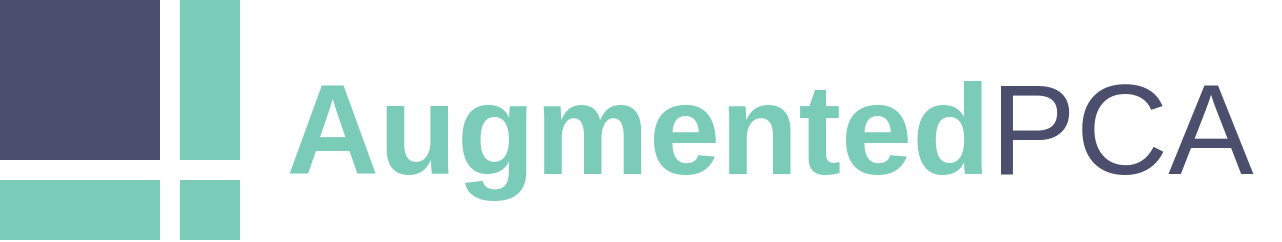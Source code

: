 <mxfile version="14.6.6" type="device"><diagram id="TM3v7-ixFVmIsX_B6wST" name="Page-1"><mxGraphModel dx="1547" dy="1117" grid="1" gridSize="10" guides="1" tooltips="1" connect="1" arrows="1" fold="1" page="1" pageScale="1" pageWidth="850" pageHeight="1100" math="0" shadow="0"><root><mxCell id="0"/><mxCell id="1" parent="0"/><mxCell id="a6mGc87PAxahq_2Qs0ii-1" value="&lt;font style=&quot;font-size: 64px&quot;&gt;&lt;b&gt;&lt;font style=&quot;font-size: 64px&quot; color=&quot;#7accb8&quot;&gt;Augmented&lt;/font&gt;&lt;/b&gt;&lt;font color=&quot;#4b4e6d&quot; style=&quot;font-size: 64px&quot;&gt;PCA&lt;/font&gt;&lt;/font&gt;" style="text;html=1;strokeColor=none;fillColor=none;align=center;verticalAlign=middle;whiteSpace=wrap;rounded=0;" vertex="1" parent="1"><mxGeometry x="240" y="130" width="510" height="50" as="geometry"/></mxCell><mxCell id="a6mGc87PAxahq_2Qs0ii-2" value="" style="whiteSpace=wrap;html=1;aspect=fixed;strokeColor=none;fillColor=#4b4e6d;" vertex="1" parent="1"><mxGeometry x="110" y="90" width="80" height="80" as="geometry"/></mxCell><mxCell id="a6mGc87PAxahq_2Qs0ii-4" value="" style="rounded=0;whiteSpace=wrap;html=1;strokeColor=none;fillColor=#7ACCB8;" vertex="1" parent="1"><mxGeometry x="200" y="90" width="30" height="80" as="geometry"/></mxCell><mxCell id="a6mGc87PAxahq_2Qs0ii-5" value="" style="whiteSpace=wrap;html=1;aspect=fixed;strokeColor=none;fillColor=#7ACCB8;" vertex="1" parent="1"><mxGeometry x="200" y="180" width="30" height="30" as="geometry"/></mxCell><mxCell id="a6mGc87PAxahq_2Qs0ii-6" value="" style="rounded=0;whiteSpace=wrap;html=1;rotation=90;strokeColor=none;fillColor=#7ACCB8;" vertex="1" parent="1"><mxGeometry x="135" y="155" width="30" height="80" as="geometry"/></mxCell></root></mxGraphModel></diagram></mxfile>